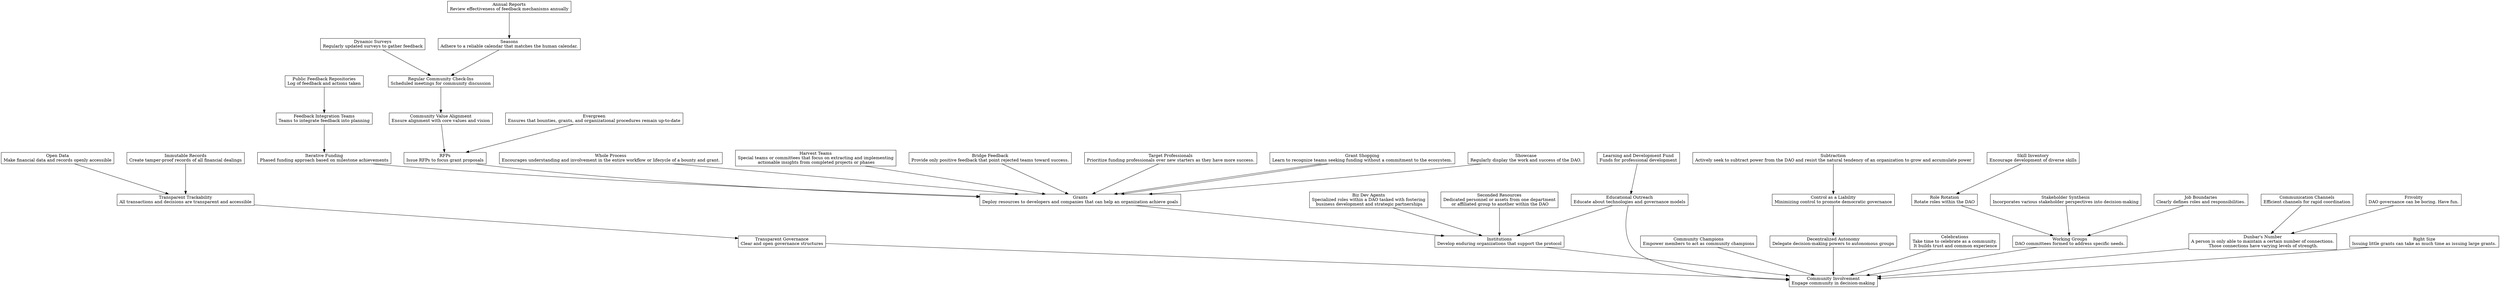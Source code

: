 digraph "" {
	graph [nodesep=0.6,
		rankdir=TB,
		ranksep=1.2
	];
	node [label="\N",
		shape=box
	];
	"Community Involvement"	[label="Community Involvement\nEngage community in decision-making"];
	"Transparent Governance"	[label="Transparent Governance\nClear and open governance structures"];
	"Transparent Governance" -> "Community Involvement";
	"Educational Outreach"	[label="Educational Outreach\nEducate about technologies and governance models"];
	"Educational Outreach" -> "Community Involvement";
	Institutions	[label="Institutions\nDevelop enduring organizations that support the protocol"];
	"Educational Outreach" -> Institutions;
	"Community Champions"	[label="Community Champions\nEmpower members to act as community champions"];
	"Community Champions" -> "Community Involvement";
	"Decentralized Autonomy"	[label="Decentralized Autonomy\nDelegate decision-making powers to autonomous groups"];
	"Decentralized Autonomy" -> "Community Involvement";
	Celebrations	[label="Celebrations\nTake time to celebrate as a community.\n It builds trust and common experience"];
	Celebrations -> "Community Involvement";
	Institutions -> "Community Involvement";
	"Working Groups"	[label="Working Groups\nDAO committees formed to address specific needs."];
	"Working Groups" -> "Community Involvement";
	"Dunbar's Number"	[label="Dunbar's Number\nA person is only able to maintain a certain number of connections.\n Those connections have varying levels of strength."];
	"Dunbar's Number" -> "Community Involvement";
	"Right Size"	[label="Right Size\nIssuing little grants can take as much time as issuing large grants.\n"];
	"Right Size" -> "Community Involvement";
	"Communication Channels"	[label="Communication Channels\nEfficient channels for rapid coordination"];
	"Communication Channels" -> "Dunbar's Number";
	Frivolity	[label="Frivolity\nDAO governance can be boring. Have fun.\n"];
	Frivolity -> "Dunbar's Number";
	"Role Rotation"	[label="Role Rotation\nRotate roles within the DAO"];
	"Role Rotation" -> "Working Groups";
	"Stakeholder Synthesis"	[label="Stakeholder Synthesis\nIncorporates various stakeholder perspectives into decision-making"];
	"Stakeholder Synthesis" -> "Working Groups";
	"Job Boundaries"	[label="Job Boundaries\nClearly defines roles and responsibilities."];
	"Job Boundaries" -> "Working Groups";
	"Skill Inventory"	[label="Skill Inventory\nEncourage development of diverse skills"];
	"Skill Inventory" -> "Role Rotation";
	Grants	[label="Grants\nDeploy resources to developers and companies that can help an organization achieve goals"];
	Grants -> Institutions;
	"Biz Dev Agents"	[label="Biz Dev Agents\nSpecialized roles within a DAO tasked with fostering\n business development and strategic partnerships"];
	"Biz Dev Agents" -> Institutions;
	"Seconded Resources"	[label="Seconded Resources\nDedicated personnel or assets from one department\n or affiliated group to another within the DAO"];
	"Seconded Resources" -> Institutions;
	"Iterative Funding"	[label="Iterative Funding\nPhased funding approach based on milestone achievements"];
	"Iterative Funding" -> Grants;
	RFPs	[label="RFPs\nIssue RFPs to focus grant proposals"];
	RFPs -> Grants;
	"Whole Process"	[label="Whole Process\nEncourages understanding and involvement in the entire workflow or lifecycle of a bounty and grant."];
	"Whole Process" -> Grants;
	"Harvest Teams"	[label="Harvest Teams\nSpecial teams or committees that focus on extracting and implementing\n actionable insights from completed projects \
or phases"];
	"Harvest Teams" -> Grants;
	"Bridge Feedback"	[label="Bridge Feedback\nProvide only positive feedback that point rejected teams toward success.\n"];
	"Bridge Feedback" -> Grants;
	"Target Professionals"	[label="Target Professionals\nPrioritize funding professionals over new starters as they have more success.\n"];
	"Target Professionals" -> Grants;
	"Grant Shopping"	[label="Grant Shopping\nLearn to recognize teams seeking funding without a commitment to the ecosystem.\n"];
	"Grant Shopping" -> Grants;
	"Grant Shopping" -> Grants;
	Showcase	[label="Showcase\nRegularly display the work and success of the DAO.\n"];
	Showcase -> Grants;
	"Community Value Alignment"	[label="Community Value Alignment\nEnsure alignment with core values and vision"];
	"Community Value Alignment" -> RFPs;
	Evergreen	[label="Evergreen\nEnsures that bounties, grants, and organizational procedures remain up-to-date"];
	Evergreen -> RFPs;
	"Regular Community Check-Ins"	[label="Regular Community Check-Ins\nScheduled meetings for community discussion"];
	"Regular Community Check-Ins" -> "Community Value Alignment";
	"Dynamic Surveys"	[label="Dynamic Surveys\nRegularly updated surveys to gather feedback"];
	"Dynamic Surveys" -> "Regular Community Check-Ins";
	Seasons	[label="Seasons\nAdhere to a reliable calendar that matches the human calendar.\n"];
	Seasons -> "Regular Community Check-Ins";
	"Annual Reports"	[label="Annual Reports\nReview effectiveness of feedback mechanisms annually"];
	"Annual Reports" -> Seasons;
	"Feedback Integration Teams"	[label="Feedback Integration Teams\nTeams to integrate feedback into planning"];
	"Feedback Integration Teams" -> "Iterative Funding";
	"Public Feedback Repositories"	[label="Public Feedback Repositories\nLog of feedback and actions taken"];
	"Public Feedback Repositories" -> "Feedback Integration Teams";
	"Learning and Development Fund"	[label="Learning and Development Fund\nFunds for professional development"];
	"Learning and Development Fund" -> "Educational Outreach";
	"Control as a Liability"	[label="Control as a Liability\nMinimizing control to promote democratic governance"];
	"Control as a Liability" -> "Decentralized Autonomy";
	Subtraction	[label="Subtraction\nActively seek to subtract power from the DAO and resist the natural tendency of an organization to grow and accumulate \
power"];
	Subtraction -> "Control as a Liability";
	"Transparent Trackability"	[label="Transparent Trackability\nAll transactions and decisions are transparent and accessible"];
	"Transparent Trackability" -> "Transparent Governance";
	"Open Data"	[label="Open Data\nMake financial data and records openly accessible"];
	"Open Data" -> "Transparent Trackability";
	"Immutable Records"	[label="Immutable Records\nCreate tamper-proof records of all financial dealings"];
	"Immutable Records" -> "Transparent Trackability";
}

